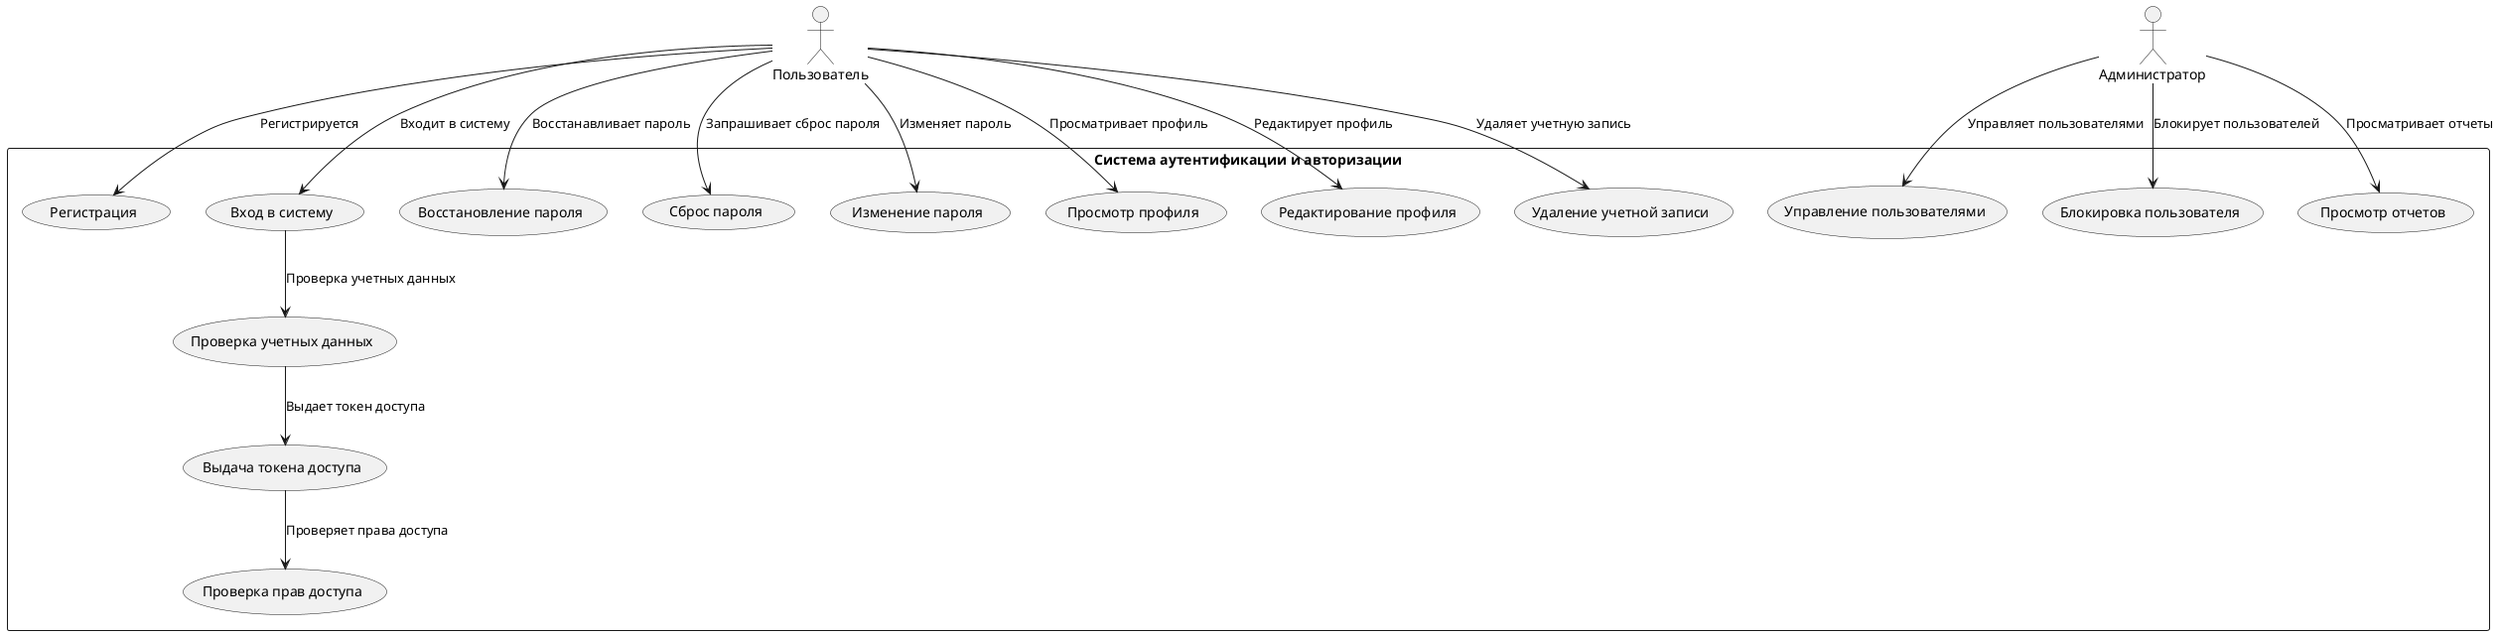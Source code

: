 @startuml

actor "Пользователь" as User
actor "Администратор" as Admin

rectangle "Система аутентификации и авторизации" {
    (Регистрация) as Registration
    (Вход в систему) as Login
    (Проверка учетных данных) as CheckCredentials
    (Выдача токена доступа) as IssueAccessToken
    (Проверка прав доступа) as CheckAccessRights
    (Восстановление пароля) as PasswordRecovery
    (Сброс пароля) as ResetPassword
    (Изменение пароля) as ChangePassword
    (Просмотр профиля) as ViewProfile
    (Редактирование профиля) as EditProfile
    (Удаление учетной записи) as DeleteAccount
    (Управление пользователями) as ManageUsers
    (Блокировка пользователя) as BlockUser
    (Просмотр отчетов) as ViewReports
}

User --> Registration : "Регистрируется"
User --> Login : "Входит в систему"
Login --> CheckCredentials : "Проверка учетных данных"
CheckCredentials --> IssueAccessToken : "Выдает токен доступа"
IssueAccessToken --> CheckAccessRights : "Проверяет права доступа"
User --> PasswordRecovery : "Восстанавливает пароль"
User --> ResetPassword : "Запрашивает сброс пароля"
User --> ChangePassword : "Изменяет пароль"
User --> ViewProfile : "Просматривает профиль"
User --> EditProfile : "Редактирует профиль"
User --> DeleteAccount : "Удаляет учетную запись"

Admin --> ManageUsers : "Управляет пользователями"
Admin --> BlockUser : "Блокирует пользователей"
Admin --> ViewReports : "Просматривает отчеты"

@enduml

